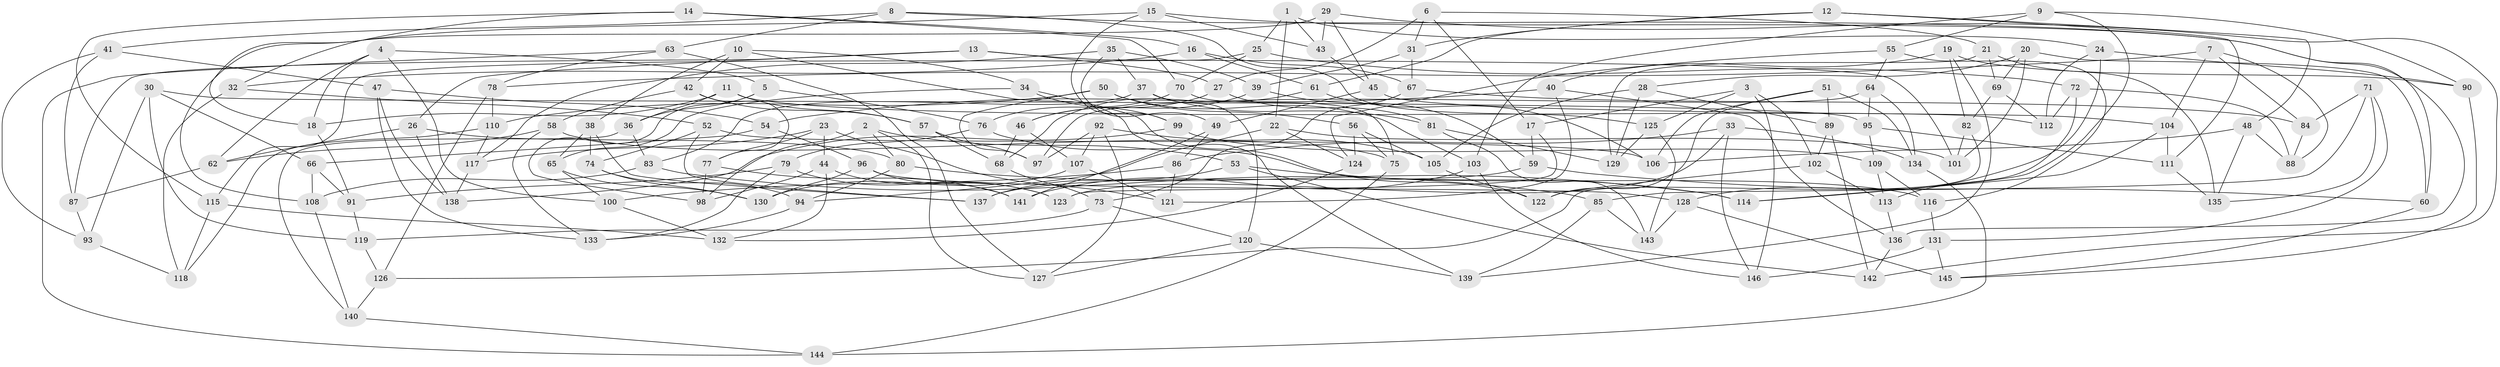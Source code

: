 // Generated by graph-tools (version 1.1) at 2025/16/03/09/25 04:16:13]
// undirected, 146 vertices, 292 edges
graph export_dot {
graph [start="1"]
  node [color=gray90,style=filled];
  1;
  2;
  3;
  4;
  5;
  6;
  7;
  8;
  9;
  10;
  11;
  12;
  13;
  14;
  15;
  16;
  17;
  18;
  19;
  20;
  21;
  22;
  23;
  24;
  25;
  26;
  27;
  28;
  29;
  30;
  31;
  32;
  33;
  34;
  35;
  36;
  37;
  38;
  39;
  40;
  41;
  42;
  43;
  44;
  45;
  46;
  47;
  48;
  49;
  50;
  51;
  52;
  53;
  54;
  55;
  56;
  57;
  58;
  59;
  60;
  61;
  62;
  63;
  64;
  65;
  66;
  67;
  68;
  69;
  70;
  71;
  72;
  73;
  74;
  75;
  76;
  77;
  78;
  79;
  80;
  81;
  82;
  83;
  84;
  85;
  86;
  87;
  88;
  89;
  90;
  91;
  92;
  93;
  94;
  95;
  96;
  97;
  98;
  99;
  100;
  101;
  102;
  103;
  104;
  105;
  106;
  107;
  108;
  109;
  110;
  111;
  112;
  113;
  114;
  115;
  116;
  117;
  118;
  119;
  120;
  121;
  122;
  123;
  124;
  125;
  126;
  127;
  128;
  129;
  130;
  131;
  132;
  133;
  134;
  135;
  136;
  137;
  138;
  139;
  140;
  141;
  142;
  143;
  144;
  145;
  146;
  1 -- 24;
  1 -- 43;
  1 -- 25;
  1 -- 22;
  2 -- 53;
  2 -- 98;
  2 -- 127;
  2 -- 80;
  3 -- 125;
  3 -- 17;
  3 -- 146;
  3 -- 102;
  4 -- 18;
  4 -- 100;
  4 -- 5;
  4 -- 62;
  5 -- 98;
  5 -- 76;
  5 -- 36;
  6 -- 31;
  6 -- 17;
  6 -- 27;
  6 -- 21;
  7 -- 88;
  7 -- 84;
  7 -- 104;
  7 -- 78;
  8 -- 136;
  8 -- 41;
  8 -- 63;
  8 -- 125;
  9 -- 90;
  9 -- 114;
  9 -- 55;
  9 -- 103;
  10 -- 38;
  10 -- 34;
  10 -- 42;
  10 -- 139;
  11 -- 112;
  11 -- 36;
  11 -- 57;
  11 -- 18;
  12 -- 31;
  12 -- 111;
  12 -- 61;
  12 -- 48;
  13 -- 101;
  13 -- 27;
  13 -- 26;
  13 -- 87;
  14 -- 32;
  14 -- 115;
  14 -- 16;
  14 -- 70;
  15 -- 60;
  15 -- 18;
  15 -- 43;
  15 -- 99;
  16 -- 67;
  16 -- 32;
  16 -- 61;
  17 -- 59;
  17 -- 123;
  18 -- 91;
  19 -- 82;
  19 -- 90;
  19 -- 40;
  19 -- 139;
  20 -- 60;
  20 -- 28;
  20 -- 101;
  20 -- 69;
  21 -- 135;
  21 -- 69;
  21 -- 129;
  22 -- 101;
  22 -- 94;
  22 -- 124;
  23 -- 77;
  23 -- 121;
  23 -- 44;
  23 -- 117;
  24 -- 112;
  24 -- 90;
  24 -- 128;
  25 -- 115;
  25 -- 70;
  25 -- 72;
  26 -- 62;
  26 -- 80;
  26 -- 138;
  27 -- 46;
  27 -- 81;
  28 -- 129;
  28 -- 89;
  28 -- 105;
  29 -- 142;
  29 -- 108;
  29 -- 43;
  29 -- 45;
  30 -- 93;
  30 -- 95;
  30 -- 119;
  30 -- 66;
  31 -- 67;
  31 -- 39;
  32 -- 52;
  32 -- 118;
  33 -- 134;
  33 -- 146;
  33 -- 86;
  33 -- 123;
  34 -- 99;
  34 -- 65;
  34 -- 122;
  35 -- 49;
  35 -- 117;
  35 -- 37;
  35 -- 39;
  36 -- 140;
  36 -- 83;
  37 -- 120;
  37 -- 81;
  37 -- 83;
  38 -- 137;
  38 -- 74;
  38 -- 65;
  39 -- 59;
  39 -- 46;
  40 -- 121;
  40 -- 54;
  40 -- 136;
  41 -- 93;
  41 -- 47;
  41 -- 87;
  42 -- 58;
  42 -- 57;
  42 -- 77;
  43 -- 45;
  44 -- 132;
  44 -- 98;
  44 -- 123;
  45 -- 104;
  45 -- 49;
  46 -- 107;
  46 -- 68;
  47 -- 133;
  47 -- 54;
  47 -- 138;
  48 -- 88;
  48 -- 106;
  48 -- 135;
  49 -- 141;
  49 -- 86;
  50 -- 110;
  50 -- 103;
  50 -- 56;
  50 -- 97;
  51 -- 89;
  51 -- 134;
  51 -- 122;
  51 -- 106;
  52 -- 106;
  52 -- 137;
  52 -- 74;
  53 -- 137;
  53 -- 142;
  53 -- 114;
  54 -- 66;
  54 -- 96;
  55 -- 116;
  55 -- 124;
  55 -- 64;
  56 -- 124;
  56 -- 105;
  56 -- 75;
  57 -- 68;
  57 -- 97;
  58 -- 133;
  58 -- 62;
  58 -- 75;
  59 -- 137;
  59 -- 60;
  60 -- 145;
  61 -- 68;
  61 -- 106;
  62 -- 87;
  63 -- 78;
  63 -- 144;
  63 -- 127;
  64 -- 97;
  64 -- 134;
  64 -- 95;
  65 -- 130;
  65 -- 100;
  66 -- 108;
  66 -- 91;
  67 -- 84;
  67 -- 73;
  68 -- 73;
  69 -- 82;
  69 -- 112;
  70 -- 76;
  70 -- 75;
  71 -- 131;
  71 -- 84;
  71 -- 135;
  71 -- 85;
  72 -- 112;
  72 -- 88;
  72 -- 113;
  73 -- 119;
  73 -- 120;
  74 -- 130;
  74 -- 94;
  75 -- 144;
  76 -- 79;
  76 -- 116;
  77 -- 98;
  77 -- 141;
  78 -- 110;
  78 -- 126;
  79 -- 91;
  79 -- 123;
  79 -- 133;
  80 -- 114;
  80 -- 94;
  81 -- 143;
  81 -- 129;
  82 -- 126;
  82 -- 101;
  83 -- 85;
  83 -- 108;
  84 -- 88;
  85 -- 139;
  85 -- 143;
  86 -- 100;
  86 -- 121;
  87 -- 93;
  89 -- 102;
  89 -- 142;
  90 -- 145;
  91 -- 119;
  92 -- 127;
  92 -- 97;
  92 -- 105;
  92 -- 107;
  93 -- 118;
  94 -- 133;
  95 -- 109;
  95 -- 111;
  96 -- 128;
  96 -- 141;
  96 -- 130;
  99 -- 109;
  99 -- 138;
  100 -- 132;
  102 -- 122;
  102 -- 113;
  103 -- 146;
  103 -- 141;
  104 -- 114;
  104 -- 111;
  105 -- 122;
  107 -- 121;
  107 -- 130;
  108 -- 140;
  109 -- 116;
  109 -- 113;
  110 -- 117;
  110 -- 118;
  111 -- 135;
  113 -- 136;
  115 -- 132;
  115 -- 118;
  116 -- 131;
  117 -- 138;
  119 -- 126;
  120 -- 139;
  120 -- 127;
  124 -- 132;
  125 -- 129;
  125 -- 143;
  126 -- 140;
  128 -- 145;
  128 -- 143;
  131 -- 145;
  131 -- 146;
  134 -- 144;
  136 -- 142;
  140 -- 144;
}

